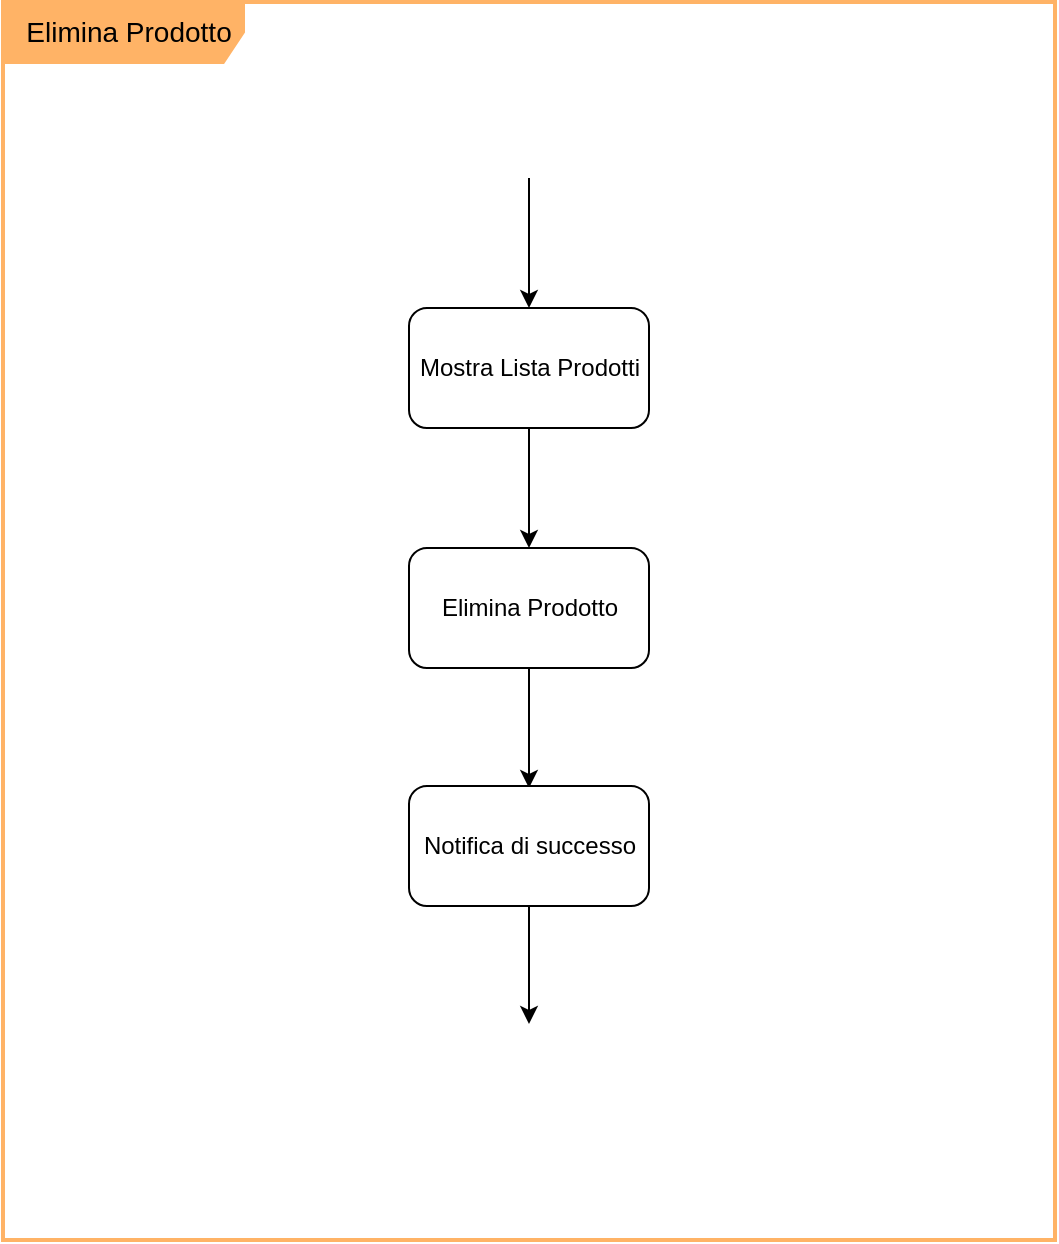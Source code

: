 <mxfile version="18.0.3" type="google"><diagram id="ISuoX9ZEURZAq4l2Ub_X" name="Page-1"><mxGraphModel grid="0" page="0" gridSize="10" guides="1" tooltips="1" connect="1" arrows="1" fold="1" pageScale="1" pageWidth="827" pageHeight="1169" math="0" shadow="0"><root><mxCell id="0"/><mxCell id="1" parent="0"/><mxCell id="2GAnfCQV4U45TIvl_SUE-1" style="edgeStyle=orthogonalEdgeStyle;rounded=0;orthogonalLoop=1;jettySize=auto;html=1;entryX=0.5;entryY=0;entryDx=0;entryDy=0;" edge="1" parent="1" source="2GAnfCQV4U45TIvl_SUE-2" target="2GAnfCQV4U45TIvl_SUE-4"><mxGeometry relative="1" as="geometry"><mxPoint x="302.5" y="190" as="targetPoint"/></mxGeometry></mxCell><mxCell id="2GAnfCQV4U45TIvl_SUE-2" value="" style="shape=image;html=1;verticalAlign=top;verticalLabelPosition=bottom;labelBackgroundColor=#ffffff;imageAspect=0;aspect=fixed;image=https://cdn4.iconfinder.com/data/icons/essential-app-2/16/record-round-circle-dot-128.png" vertex="1" parent="1"><mxGeometry x="285" y="90" width="35" height="35" as="geometry"/></mxCell><mxCell id="2GAnfCQV4U45TIvl_SUE-3" style="edgeStyle=orthogonalEdgeStyle;rounded=0;orthogonalLoop=1;jettySize=auto;html=1;entryX=0.5;entryY=0;entryDx=0;entryDy=0;" edge="1" parent="1" source="2GAnfCQV4U45TIvl_SUE-4" target="2GAnfCQV4U45TIvl_SUE-6"><mxGeometry relative="1" as="geometry"><mxPoint x="302.5" y="310" as="targetPoint"/></mxGeometry></mxCell><mxCell id="2GAnfCQV4U45TIvl_SUE-4" value="Mostra Lista Prodotti" style="rounded=1;whiteSpace=wrap;html=1;" vertex="1" parent="1"><mxGeometry x="242.5" y="190" width="120" height="60" as="geometry"/></mxCell><mxCell id="2GAnfCQV4U45TIvl_SUE-5" style="edgeStyle=orthogonalEdgeStyle;rounded=0;orthogonalLoop=1;jettySize=auto;html=1;entryX=0.5;entryY=0;entryDx=0;entryDy=0;" edge="1" parent="1" source="2GAnfCQV4U45TIvl_SUE-6"><mxGeometry relative="1" as="geometry"><mxPoint x="302.5" y="430" as="targetPoint"/></mxGeometry></mxCell><mxCell id="2GAnfCQV4U45TIvl_SUE-6" value="Elimina Prodotto" style="rounded=1;whiteSpace=wrap;html=1;" vertex="1" parent="1"><mxGeometry x="242.5" y="310" width="120" height="60" as="geometry"/></mxCell><mxCell id="KUo8NPW7gk4uwzqXc3Y1-1" style="edgeStyle=orthogonalEdgeStyle;rounded=0;orthogonalLoop=1;jettySize=auto;html=1;entryX=0.5;entryY=0;entryDx=0;entryDy=0;" edge="1" parent="1" source="2GAnfCQV4U45TIvl_SUE-15" target="2GAnfCQV4U45TIvl_SUE-16"><mxGeometry relative="1" as="geometry"/></mxCell><mxCell id="2GAnfCQV4U45TIvl_SUE-15" value="Notifica di successo" style="rounded=1;whiteSpace=wrap;html=1;" vertex="1" parent="1"><mxGeometry x="242.5" y="429" width="120" height="60" as="geometry"/></mxCell><mxCell id="2GAnfCQV4U45TIvl_SUE-16" value="" style="shape=image;html=1;verticalAlign=top;verticalLabelPosition=bottom;labelBackgroundColor=#ffffff;imageAspect=0;aspect=fixed;image=https://cdn4.iconfinder.com/data/icons/ionicons/512/icon-ios7-circle-filled-128.png" vertex="1" parent="1"><mxGeometry x="277.5" y="548" width="50" height="50" as="geometry"/></mxCell><mxCell id="7XbRZod-XkUPTEOYiTAt-1" value="&lt;font style=&quot;font-size: 14px&quot;&gt;Elimina Prodotto&lt;/font&gt;" style="shape=umlFrame;whiteSpace=wrap;html=1;width=120;height=30;boundedLbl=1;verticalAlign=middle;align=center;spacingLeft=5;fillColor=#FFB366;strokeColor=#FFB366;strokeWidth=2;" vertex="1" parent="1"><mxGeometry x="39.5" y="37" width="526" height="619" as="geometry"/></mxCell></root></mxGraphModel></diagram></mxfile>